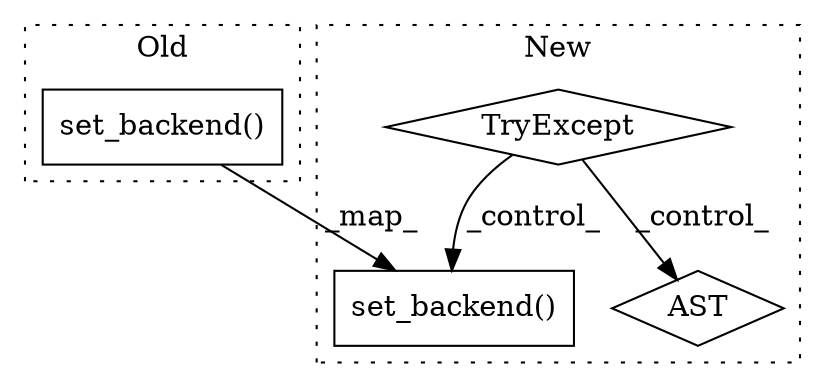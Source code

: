 digraph G {
subgraph cluster0 {
1 [label="set_backend()" a="75" s="491,515" l="15,1" shape="box"];
label = "Old";
style="dotted";
}
subgraph cluster1 {
2 [label="set_backend()" a="75" s="647,671" l="15,1" shape="box"];
3 [label="TryExcept" a="71" s="634" l="13" shape="diamond"];
4 [label="AST" a="2" s="723,0" l="7,0" shape="diamond"];
label = "New";
style="dotted";
}
1 -> 2 [label="_map_"];
3 -> 4 [label="_control_"];
3 -> 2 [label="_control_"];
}